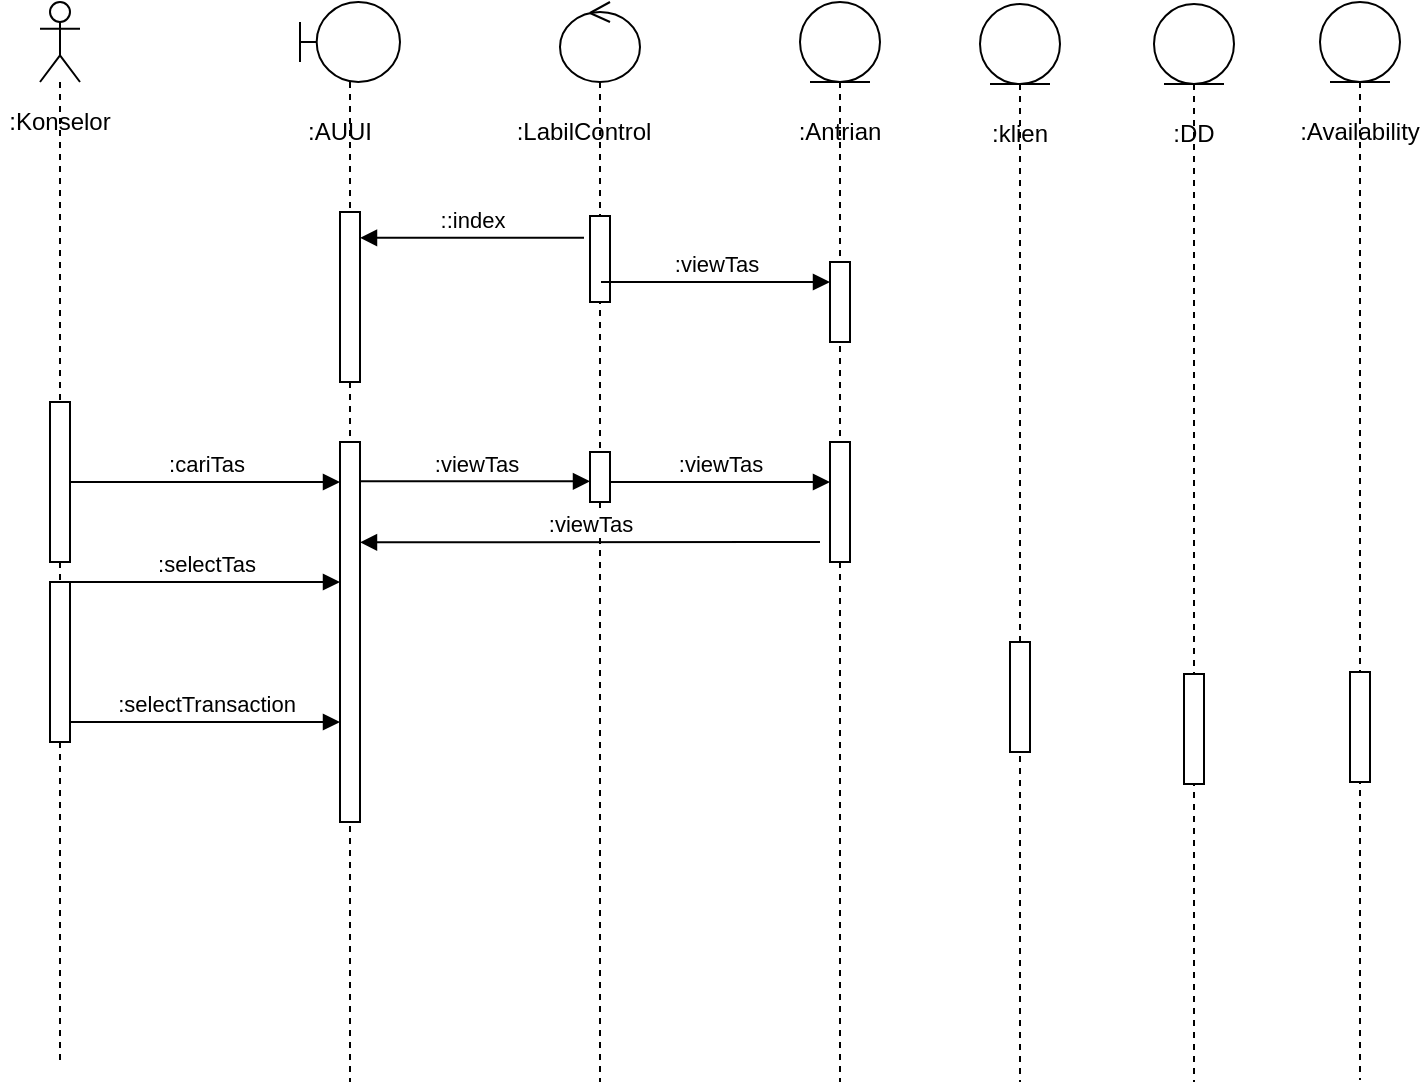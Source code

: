 <mxfile version="22.1.7" type="github">
  <diagram name="Page-1" id="zYGFYwWdgDgnHZVmgpOS">
    <mxGraphModel dx="872" dy="447" grid="1" gridSize="10" guides="1" tooltips="1" connect="1" arrows="1" fold="1" page="1" pageScale="1" pageWidth="850" pageHeight="1100" math="0" shadow="0">
      <root>
        <mxCell id="0" />
        <mxCell id="1" parent="0" />
        <mxCell id="6ISc3NO1TbWstHizMqf0-1" value="" style="shape=umlLifeline;perimeter=lifelinePerimeter;whiteSpace=wrap;html=1;container=0;dropTarget=0;collapsible=0;recursiveResize=0;outlineConnect=0;portConstraint=eastwest;newEdgeStyle={&quot;curved&quot;:0,&quot;rounded&quot;:0};participant=umlActor;" parent="1" vertex="1">
          <mxGeometry x="40" y="160" width="20" height="530" as="geometry" />
        </mxCell>
        <mxCell id="31nMpwVcb4EoJ7QhzkkQ-23" value="" style="html=1;points=[[0,0,0,0,5],[0,1,0,0,-5],[1,0,0,0,5],[1,1,0,0,-5]];perimeter=orthogonalPerimeter;outlineConnect=0;targetShapes=umlLifeline;portConstraint=eastwest;newEdgeStyle={&quot;curved&quot;:0,&quot;rounded&quot;:0};" parent="6ISc3NO1TbWstHizMqf0-1" vertex="1">
          <mxGeometry x="5" y="290" width="10" height="80" as="geometry" />
        </mxCell>
        <mxCell id="6ISc3NO1TbWstHizMqf0-3" value=":AUUI" style="text;html=1;strokeColor=none;fillColor=none;align=center;verticalAlign=middle;whiteSpace=wrap;rounded=0;" parent="1" vertex="1">
          <mxGeometry x="160" y="210" width="60" height="30" as="geometry" />
        </mxCell>
        <mxCell id="6ISc3NO1TbWstHizMqf0-4" value=":LabilControl" style="text;html=1;strokeColor=none;fillColor=none;align=center;verticalAlign=middle;whiteSpace=wrap;rounded=0;" parent="1" vertex="1">
          <mxGeometry x="282" y="210" width="60" height="30" as="geometry" />
        </mxCell>
        <mxCell id="6ISc3NO1TbWstHizMqf0-6" value="" style="shape=umlLifeline;perimeter=lifelinePerimeter;whiteSpace=wrap;html=1;container=0;dropTarget=0;collapsible=0;recursiveResize=0;outlineConnect=0;portConstraint=eastwest;newEdgeStyle={&quot;curved&quot;:0,&quot;rounded&quot;:0};participant=umlBoundary;" parent="1" vertex="1">
          <mxGeometry x="170" y="160" width="50" height="540" as="geometry" />
        </mxCell>
        <mxCell id="6ISc3NO1TbWstHizMqf0-14" value=":Konselor" style="text;html=1;strokeColor=none;fillColor=none;align=center;verticalAlign=middle;whiteSpace=wrap;rounded=0;" parent="1" vertex="1">
          <mxGeometry x="20" y="205" width="60" height="30" as="geometry" />
        </mxCell>
        <mxCell id="6ISc3NO1TbWstHizMqf0-20" value="" style="shape=umlLifeline;perimeter=lifelinePerimeter;whiteSpace=wrap;html=1;container=1;dropTarget=0;collapsible=0;recursiveResize=0;outlineConnect=0;portConstraint=eastwest;newEdgeStyle={&quot;curved&quot;:0,&quot;rounded&quot;:0};participant=umlControl;" parent="1" vertex="1">
          <mxGeometry x="300" y="160" width="40" height="540" as="geometry" />
        </mxCell>
        <mxCell id="6ISc3NO1TbWstHizMqf0-22" value="" style="html=1;points=[[0,0,0,0,5],[0,1,0,0,-5],[1,0,0,0,5],[1,1,0,0,-5]];perimeter=orthogonalPerimeter;outlineConnect=0;targetShapes=umlLifeline;portConstraint=eastwest;newEdgeStyle={&quot;curved&quot;:0,&quot;rounded&quot;:0};" parent="6ISc3NO1TbWstHizMqf0-20" vertex="1">
          <mxGeometry x="15" y="107" width="10" height="43" as="geometry" />
        </mxCell>
        <mxCell id="31nMpwVcb4EoJ7QhzkkQ-13" value="" style="html=1;points=[[0,0,0,0,5],[0,1,0,0,-5],[1,0,0,0,5],[1,1,0,0,-5]];perimeter=orthogonalPerimeter;outlineConnect=0;targetShapes=umlLifeline;portConstraint=eastwest;newEdgeStyle={&quot;curved&quot;:0,&quot;rounded&quot;:0};" parent="6ISc3NO1TbWstHizMqf0-20" vertex="1">
          <mxGeometry x="15" y="225" width="10" height="25" as="geometry" />
        </mxCell>
        <mxCell id="6ISc3NO1TbWstHizMqf0-26" value="::index" style="html=1;verticalAlign=bottom;endArrow=block;curved=0;rounded=0;exitX=-0.3;exitY=0.254;exitDx=0;exitDy=0;exitPerimeter=0;" parent="1" source="6ISc3NO1TbWstHizMqf0-22" target="6ISc3NO1TbWstHizMqf0-21" edge="1">
          <mxGeometry width="80" relative="1" as="geometry">
            <mxPoint x="380" y="350" as="sourcePoint" />
            <mxPoint x="200" y="280" as="targetPoint" />
          </mxGeometry>
        </mxCell>
        <mxCell id="6ISc3NO1TbWstHizMqf0-27" value=":viewTas" style="html=1;verticalAlign=bottom;endArrow=block;curved=0;rounded=0;" parent="1" edge="1">
          <mxGeometry width="80" relative="1" as="geometry">
            <mxPoint x="320.5" y="300" as="sourcePoint" />
            <mxPoint x="435.0" y="300" as="targetPoint" />
          </mxGeometry>
        </mxCell>
        <mxCell id="6ISc3NO1TbWstHizMqf0-43" value=":DD" style="text;html=1;strokeColor=none;fillColor=none;align=center;verticalAlign=middle;whiteSpace=wrap;rounded=0;" parent="1" vertex="1">
          <mxGeometry x="587" y="211" width="60" height="30" as="geometry" />
        </mxCell>
        <mxCell id="6ISc3NO1TbWstHizMqf0-5" value=":Antrian" style="text;html=1;strokeColor=none;fillColor=none;align=center;verticalAlign=middle;whiteSpace=wrap;rounded=0;" parent="1" vertex="1">
          <mxGeometry x="410" y="210" width="60" height="30" as="geometry" />
        </mxCell>
        <mxCell id="6ISc3NO1TbWstHizMqf0-8" value="" style="shape=umlLifeline;perimeter=lifelinePerimeter;whiteSpace=wrap;html=1;container=1;dropTarget=0;collapsible=0;recursiveResize=0;outlineConnect=0;portConstraint=eastwest;newEdgeStyle={&quot;curved&quot;:0,&quot;rounded&quot;:0};participant=umlEntity;" parent="1" vertex="1">
          <mxGeometry x="420" y="160" width="40" height="540" as="geometry" />
        </mxCell>
        <mxCell id="6ISc3NO1TbWstHizMqf0-24" value="" style="html=1;points=[[0,0,0,0,5],[0,1,0,0,-5],[1,0,0,0,5],[1,1,0,0,-5]];perimeter=orthogonalPerimeter;outlineConnect=0;targetShapes=umlLifeline;portConstraint=eastwest;newEdgeStyle={&quot;curved&quot;:0,&quot;rounded&quot;:0};" parent="6ISc3NO1TbWstHizMqf0-8" vertex="1">
          <mxGeometry x="15" y="135" width="10" height="5" as="geometry" />
        </mxCell>
        <mxCell id="31nMpwVcb4EoJ7QhzkkQ-15" value="" style="html=1;points=[[0,0,0,0,5],[0,1,0,0,-5],[1,0,0,0,5],[1,1,0,0,-5]];perimeter=orthogonalPerimeter;outlineConnect=0;targetShapes=umlLifeline;portConstraint=eastwest;newEdgeStyle={&quot;curved&quot;:0,&quot;rounded&quot;:0};" parent="6ISc3NO1TbWstHizMqf0-8" vertex="1">
          <mxGeometry x="15" y="220" width="10" height="60" as="geometry" />
        </mxCell>
        <mxCell id="6ISc3NO1TbWstHizMqf0-21" value="" style="html=1;points=[[0,0,0,0,5],[0,1,0,0,-5],[1,0,0,0,5],[1,1,0,0,-5]];perimeter=orthogonalPerimeter;outlineConnect=0;targetShapes=umlLifeline;portConstraint=eastwest;newEdgeStyle={&quot;curved&quot;:0,&quot;rounded&quot;:0};" parent="1" vertex="1">
          <mxGeometry x="190" y="265" width="10" height="85" as="geometry" />
        </mxCell>
        <mxCell id="31nMpwVcb4EoJ7QhzkkQ-6" value="" style="html=1;verticalAlign=bottom;endArrow=block;curved=0;rounded=0;" parent="1" target="31nMpwVcb4EoJ7QhzkkQ-5" edge="1">
          <mxGeometry width="80" relative="1" as="geometry">
            <mxPoint x="440" y="330" as="sourcePoint" />
            <mxPoint x="650" y="330" as="targetPoint" />
          </mxGeometry>
        </mxCell>
        <mxCell id="31nMpwVcb4EoJ7QhzkkQ-5" value="" style="html=1;points=[[0,0,0,0,5],[0,1,0,0,-5],[1,0,0,0,5],[1,1,0,0,-5]];perimeter=orthogonalPerimeter;outlineConnect=0;targetShapes=umlLifeline;portConstraint=eastwest;newEdgeStyle={&quot;curved&quot;:0,&quot;rounded&quot;:0};" parent="1" vertex="1">
          <mxGeometry x="435" y="290" width="10" height="40" as="geometry" />
        </mxCell>
        <mxCell id="6ISc3NO1TbWstHizMqf0-46" value="" style="html=1;points=[[0,0,0,0,5],[0,1,0,0,-5],[1,0,0,0,5],[1,1,0,0,-5]];perimeter=orthogonalPerimeter;outlineConnect=0;targetShapes=umlLifeline;portConstraint=eastwest;newEdgeStyle={&quot;curved&quot;:0,&quot;rounded&quot;:0};" parent="1" vertex="1">
          <mxGeometry x="190" y="380" width="10" height="190" as="geometry" />
        </mxCell>
        <mxCell id="31nMpwVcb4EoJ7QhzkkQ-12" value=":cariTas" style="html=1;verticalAlign=bottom;endArrow=block;curved=0;rounded=0;" parent="1" source="31nMpwVcb4EoJ7QhzkkQ-10" target="6ISc3NO1TbWstHizMqf0-46" edge="1">
          <mxGeometry width="80" relative="1" as="geometry">
            <mxPoint x="60" y="380" as="sourcePoint" />
            <mxPoint x="140" y="380" as="targetPoint" />
          </mxGeometry>
        </mxCell>
        <mxCell id="31nMpwVcb4EoJ7QhzkkQ-10" value="" style="html=1;points=[[0,0,0,0,5],[0,1,0,0,-5],[1,0,0,0,5],[1,1,0,0,-5]];perimeter=orthogonalPerimeter;outlineConnect=0;targetShapes=umlLifeline;portConstraint=eastwest;newEdgeStyle={&quot;curved&quot;:0,&quot;rounded&quot;:0};" parent="1" vertex="1">
          <mxGeometry x="45" y="360" width="10" height="80" as="geometry" />
        </mxCell>
        <mxCell id="31nMpwVcb4EoJ7QhzkkQ-14" value=":viewTas" style="html=1;verticalAlign=bottom;endArrow=block;curved=0;rounded=0;" parent="1" target="31nMpwVcb4EoJ7QhzkkQ-13" edge="1">
          <mxGeometry width="80" relative="1" as="geometry">
            <mxPoint x="200" y="399.66" as="sourcePoint" />
            <mxPoint x="310" y="400" as="targetPoint" />
          </mxGeometry>
        </mxCell>
        <mxCell id="31nMpwVcb4EoJ7QhzkkQ-16" value=":viewTas" style="html=1;verticalAlign=bottom;endArrow=block;curved=0;rounded=0;" parent="1" source="31nMpwVcb4EoJ7QhzkkQ-13" edge="1">
          <mxGeometry width="80" relative="1" as="geometry">
            <mxPoint x="330" y="400" as="sourcePoint" />
            <mxPoint x="435" y="400" as="targetPoint" />
          </mxGeometry>
        </mxCell>
        <mxCell id="31nMpwVcb4EoJ7QhzkkQ-17" value=":viewTas" style="html=1;verticalAlign=bottom;endArrow=block;curved=0;rounded=0;" parent="1" edge="1">
          <mxGeometry width="80" relative="1" as="geometry">
            <mxPoint x="430" y="430" as="sourcePoint" />
            <mxPoint x="200.0" y="430.16" as="targetPoint" />
          </mxGeometry>
        </mxCell>
        <mxCell id="31nMpwVcb4EoJ7QhzkkQ-22" value=":selectTas" style="html=1;verticalAlign=bottom;endArrow=block;curved=0;rounded=0;" parent="1" target="6ISc3NO1TbWstHizMqf0-46" edge="1">
          <mxGeometry width="80" relative="1" as="geometry">
            <mxPoint x="55" y="450" as="sourcePoint" />
            <mxPoint x="180" y="450" as="targetPoint" />
          </mxGeometry>
        </mxCell>
        <mxCell id="6ISc3NO1TbWstHizMqf0-36" value="" style="shape=umlLifeline;perimeter=lifelinePerimeter;whiteSpace=wrap;html=1;container=0;dropTarget=0;collapsible=0;recursiveResize=0;outlineConnect=0;portConstraint=eastwest;newEdgeStyle={&quot;curved&quot;:0,&quot;rounded&quot;:0};participant=umlEntity;" parent="1" vertex="1">
          <mxGeometry x="510" y="161" width="40" height="539" as="geometry" />
        </mxCell>
        <mxCell id="6ISc3NO1TbWstHizMqf0-37" value="" style="html=1;points=[[0,0,0,0,5],[0,1,0,0,-5],[1,0,0,0,5],[1,1,0,0,-5]];perimeter=orthogonalPerimeter;outlineConnect=0;targetShapes=umlLifeline;portConstraint=eastwest;newEdgeStyle={&quot;curved&quot;:0,&quot;rounded&quot;:0};" parent="6ISc3NO1TbWstHizMqf0-36" vertex="1">
          <mxGeometry x="15" y="319" width="10" height="55" as="geometry" />
        </mxCell>
        <mxCell id="6ISc3NO1TbWstHizMqf0-35" value=":klien" style="text;html=1;strokeColor=none;fillColor=none;align=center;verticalAlign=middle;whiteSpace=wrap;rounded=0;" parent="1" vertex="1">
          <mxGeometry x="500" y="211" width="60" height="30" as="geometry" />
        </mxCell>
        <mxCell id="31nMpwVcb4EoJ7QhzkkQ-20" value="" style="shape=umlLifeline;perimeter=lifelinePerimeter;whiteSpace=wrap;html=1;container=0;dropTarget=0;collapsible=0;recursiveResize=0;outlineConnect=0;portConstraint=eastwest;newEdgeStyle={&quot;curved&quot;:0,&quot;rounded&quot;:0};participant=umlEntity;" parent="1" vertex="1">
          <mxGeometry x="597" y="161" width="40" height="539" as="geometry" />
        </mxCell>
        <mxCell id="31nMpwVcb4EoJ7QhzkkQ-21" value="" style="html=1;points=[[0,0,0,0,5],[0,1,0,0,-5],[1,0,0,0,5],[1,1,0,0,-5]];perimeter=orthogonalPerimeter;outlineConnect=0;targetShapes=umlLifeline;portConstraint=eastwest;newEdgeStyle={&quot;curved&quot;:0,&quot;rounded&quot;:0};" parent="31nMpwVcb4EoJ7QhzkkQ-20" vertex="1">
          <mxGeometry x="15" y="335" width="10" height="55" as="geometry" />
        </mxCell>
        <mxCell id="31nMpwVcb4EoJ7QhzkkQ-25" value=":selectTransaction" style="html=1;verticalAlign=bottom;endArrow=block;curved=0;rounded=0;" parent="1" edge="1">
          <mxGeometry width="80" relative="1" as="geometry">
            <mxPoint x="55" y="520" as="sourcePoint" />
            <mxPoint x="190" y="520" as="targetPoint" />
          </mxGeometry>
        </mxCell>
        <mxCell id="9MAPe5Gw6r6Vr39sk6Cp-1" value="" style="shape=umlLifeline;perimeter=lifelinePerimeter;whiteSpace=wrap;html=1;container=0;dropTarget=0;collapsible=0;recursiveResize=0;outlineConnect=0;portConstraint=eastwest;newEdgeStyle={&quot;curved&quot;:0,&quot;rounded&quot;:0};participant=umlEntity;" vertex="1" parent="1">
          <mxGeometry x="680" y="160" width="40" height="539" as="geometry" />
        </mxCell>
        <mxCell id="9MAPe5Gw6r6Vr39sk6Cp-2" value="" style="html=1;points=[[0,0,0,0,5],[0,1,0,0,-5],[1,0,0,0,5],[1,1,0,0,-5]];perimeter=orthogonalPerimeter;outlineConnect=0;targetShapes=umlLifeline;portConstraint=eastwest;newEdgeStyle={&quot;curved&quot;:0,&quot;rounded&quot;:0};" vertex="1" parent="9MAPe5Gw6r6Vr39sk6Cp-1">
          <mxGeometry x="15" y="335" width="10" height="55" as="geometry" />
        </mxCell>
        <mxCell id="9MAPe5Gw6r6Vr39sk6Cp-3" value=":Availability" style="text;html=1;strokeColor=none;fillColor=none;align=center;verticalAlign=middle;whiteSpace=wrap;rounded=0;" vertex="1" parent="1">
          <mxGeometry x="670" y="210" width="60" height="30" as="geometry" />
        </mxCell>
      </root>
    </mxGraphModel>
  </diagram>
</mxfile>
